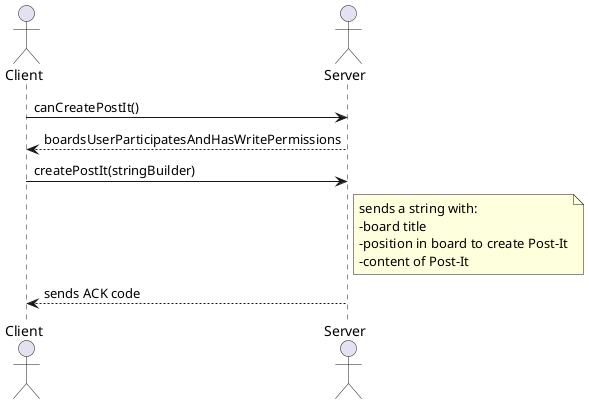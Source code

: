 @startuml
actor Client as client
actor Server as server


client -> server : canCreatePostIt()
client <-- server :boardsUserParticipatesAndHasWritePermissions
client -> server : createPostIt(stringBuilder)
note right of server : sends a string with:\n-board title\n-position in board to create Post-It\n-content of Post-It
client <-- server: sends ACK code
@enduml
